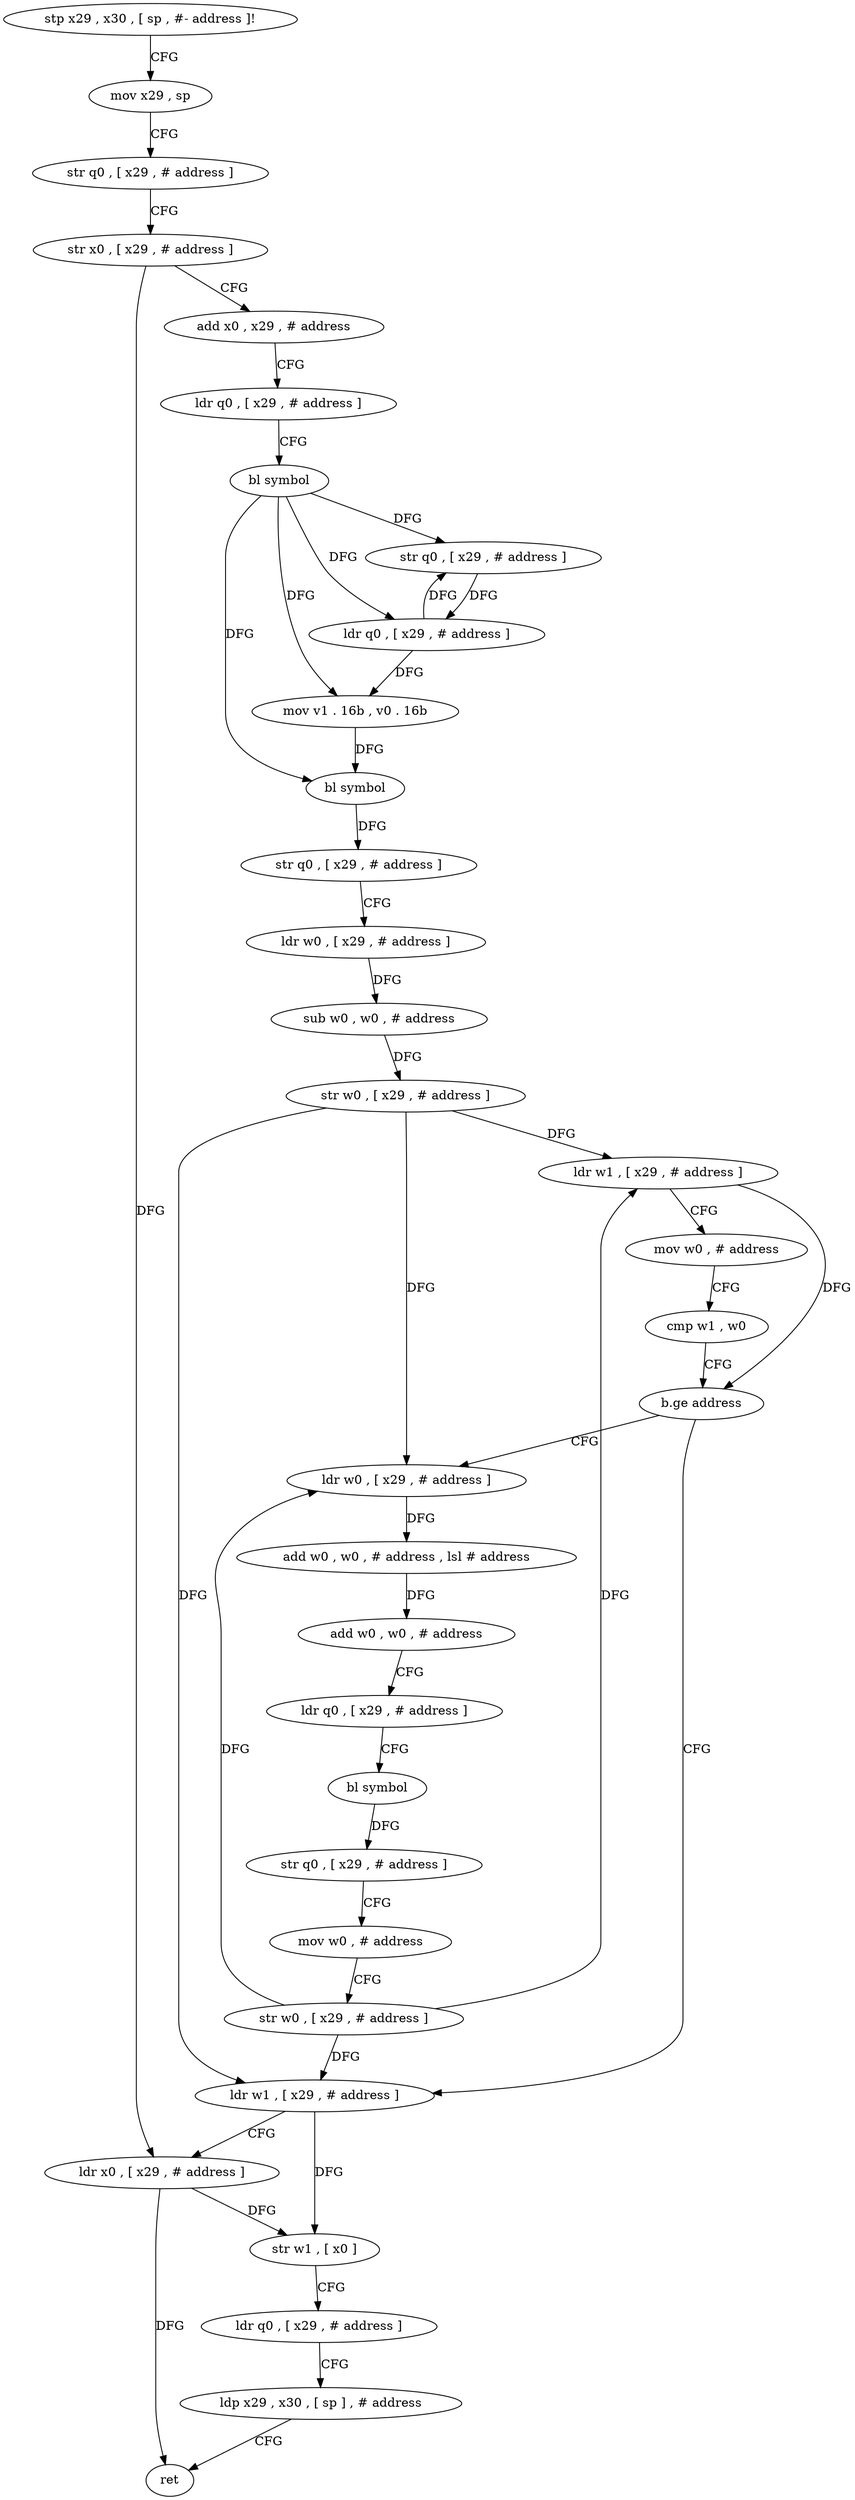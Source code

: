 digraph "func" {
"282432" [label = "stp x29 , x30 , [ sp , #- address ]!" ]
"282436" [label = "mov x29 , sp" ]
"282440" [label = "str q0 , [ x29 , # address ]" ]
"282444" [label = "str x0 , [ x29 , # address ]" ]
"282448" [label = "add x0 , x29 , # address" ]
"282452" [label = "ldr q0 , [ x29 , # address ]" ]
"282456" [label = "bl symbol" ]
"282460" [label = "str q0 , [ x29 , # address ]" ]
"282464" [label = "ldr q0 , [ x29 , # address ]" ]
"282468" [label = "mov v1 . 16b , v0 . 16b" ]
"282472" [label = "bl symbol" ]
"282476" [label = "str q0 , [ x29 , # address ]" ]
"282480" [label = "ldr w0 , [ x29 , # address ]" ]
"282484" [label = "sub w0 , w0 , # address" ]
"282488" [label = "str w0 , [ x29 , # address ]" ]
"282492" [label = "ldr w1 , [ x29 , # address ]" ]
"282496" [label = "mov w0 , # address" ]
"282500" [label = "cmp w1 , w0" ]
"282504" [label = "b.ge address" ]
"282540" [label = "ldr w1 , [ x29 , # address ]" ]
"282508" [label = "ldr w0 , [ x29 , # address ]" ]
"282544" [label = "ldr x0 , [ x29 , # address ]" ]
"282548" [label = "str w1 , [ x0 ]" ]
"282552" [label = "ldr q0 , [ x29 , # address ]" ]
"282556" [label = "ldp x29 , x30 , [ sp ] , # address" ]
"282560" [label = "ret" ]
"282512" [label = "add w0 , w0 , # address , lsl # address" ]
"282516" [label = "add w0 , w0 , # address" ]
"282520" [label = "ldr q0 , [ x29 , # address ]" ]
"282524" [label = "bl symbol" ]
"282528" [label = "str q0 , [ x29 , # address ]" ]
"282532" [label = "mov w0 , # address" ]
"282536" [label = "str w0 , [ x29 , # address ]" ]
"282432" -> "282436" [ label = "CFG" ]
"282436" -> "282440" [ label = "CFG" ]
"282440" -> "282444" [ label = "CFG" ]
"282444" -> "282448" [ label = "CFG" ]
"282444" -> "282544" [ label = "DFG" ]
"282448" -> "282452" [ label = "CFG" ]
"282452" -> "282456" [ label = "CFG" ]
"282456" -> "282460" [ label = "DFG" ]
"282456" -> "282464" [ label = "DFG" ]
"282456" -> "282468" [ label = "DFG" ]
"282456" -> "282472" [ label = "DFG" ]
"282460" -> "282464" [ label = "DFG" ]
"282464" -> "282468" [ label = "DFG" ]
"282464" -> "282460" [ label = "DFG" ]
"282468" -> "282472" [ label = "DFG" ]
"282472" -> "282476" [ label = "DFG" ]
"282476" -> "282480" [ label = "CFG" ]
"282480" -> "282484" [ label = "DFG" ]
"282484" -> "282488" [ label = "DFG" ]
"282488" -> "282492" [ label = "DFG" ]
"282488" -> "282540" [ label = "DFG" ]
"282488" -> "282508" [ label = "DFG" ]
"282492" -> "282496" [ label = "CFG" ]
"282492" -> "282504" [ label = "DFG" ]
"282496" -> "282500" [ label = "CFG" ]
"282500" -> "282504" [ label = "CFG" ]
"282504" -> "282540" [ label = "CFG" ]
"282504" -> "282508" [ label = "CFG" ]
"282540" -> "282544" [ label = "CFG" ]
"282540" -> "282548" [ label = "DFG" ]
"282508" -> "282512" [ label = "DFG" ]
"282544" -> "282548" [ label = "DFG" ]
"282544" -> "282560" [ label = "DFG" ]
"282548" -> "282552" [ label = "CFG" ]
"282552" -> "282556" [ label = "CFG" ]
"282556" -> "282560" [ label = "CFG" ]
"282512" -> "282516" [ label = "DFG" ]
"282516" -> "282520" [ label = "CFG" ]
"282520" -> "282524" [ label = "CFG" ]
"282524" -> "282528" [ label = "DFG" ]
"282528" -> "282532" [ label = "CFG" ]
"282532" -> "282536" [ label = "CFG" ]
"282536" -> "282540" [ label = "DFG" ]
"282536" -> "282492" [ label = "DFG" ]
"282536" -> "282508" [ label = "DFG" ]
}
